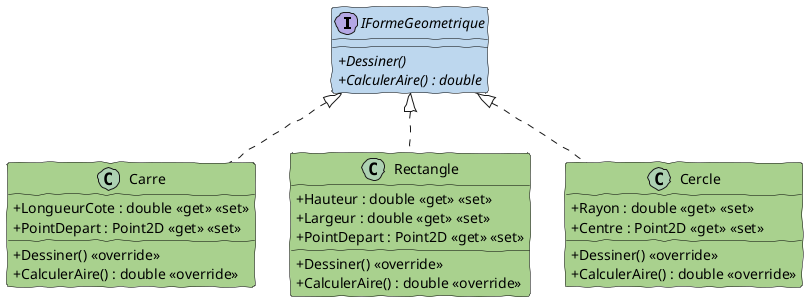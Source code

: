 @startuml DiagClasseFormeGeometriquesInterface

skinparam classAttributeIconSize 0
skinparam handwritten true

skinparam class {
    BackgroundColor White
    BorderColor #000
}

interface IFormeGeometrique #BDD7EE {
    + Dessiner() {abstract}
    + CalculerAire() : double {abstract}
}

class Carre #A9D18E {
    + LongueurCote : double <<get>> <<set>>
    + PointDepart : Point2D <<get>> <<set>>
    + Dessiner() <<override>>
    + CalculerAire() : double <<override>>
}

class Rectangle #A9D18E {
    + Hauteur : double <<get>> <<set>>
    + Largeur : double <<get>> <<set>>
    + PointDepart : Point2D <<get>> <<set>>
    + Dessiner() <<override>>
    + CalculerAire() : double <<override>>
}

class Cercle #A9D18E {
    + Rayon : double <<get>> <<set>>
    + Centre : Point2D <<get>> <<set>>
    + Dessiner() <<override>>
    + CalculerAire() : double <<override>>
}

IFormeGeometrique <|.. Carre
IFormeGeometrique <|.. Rectangle
IFormeGeometrique <|.. Cercle



@enduml